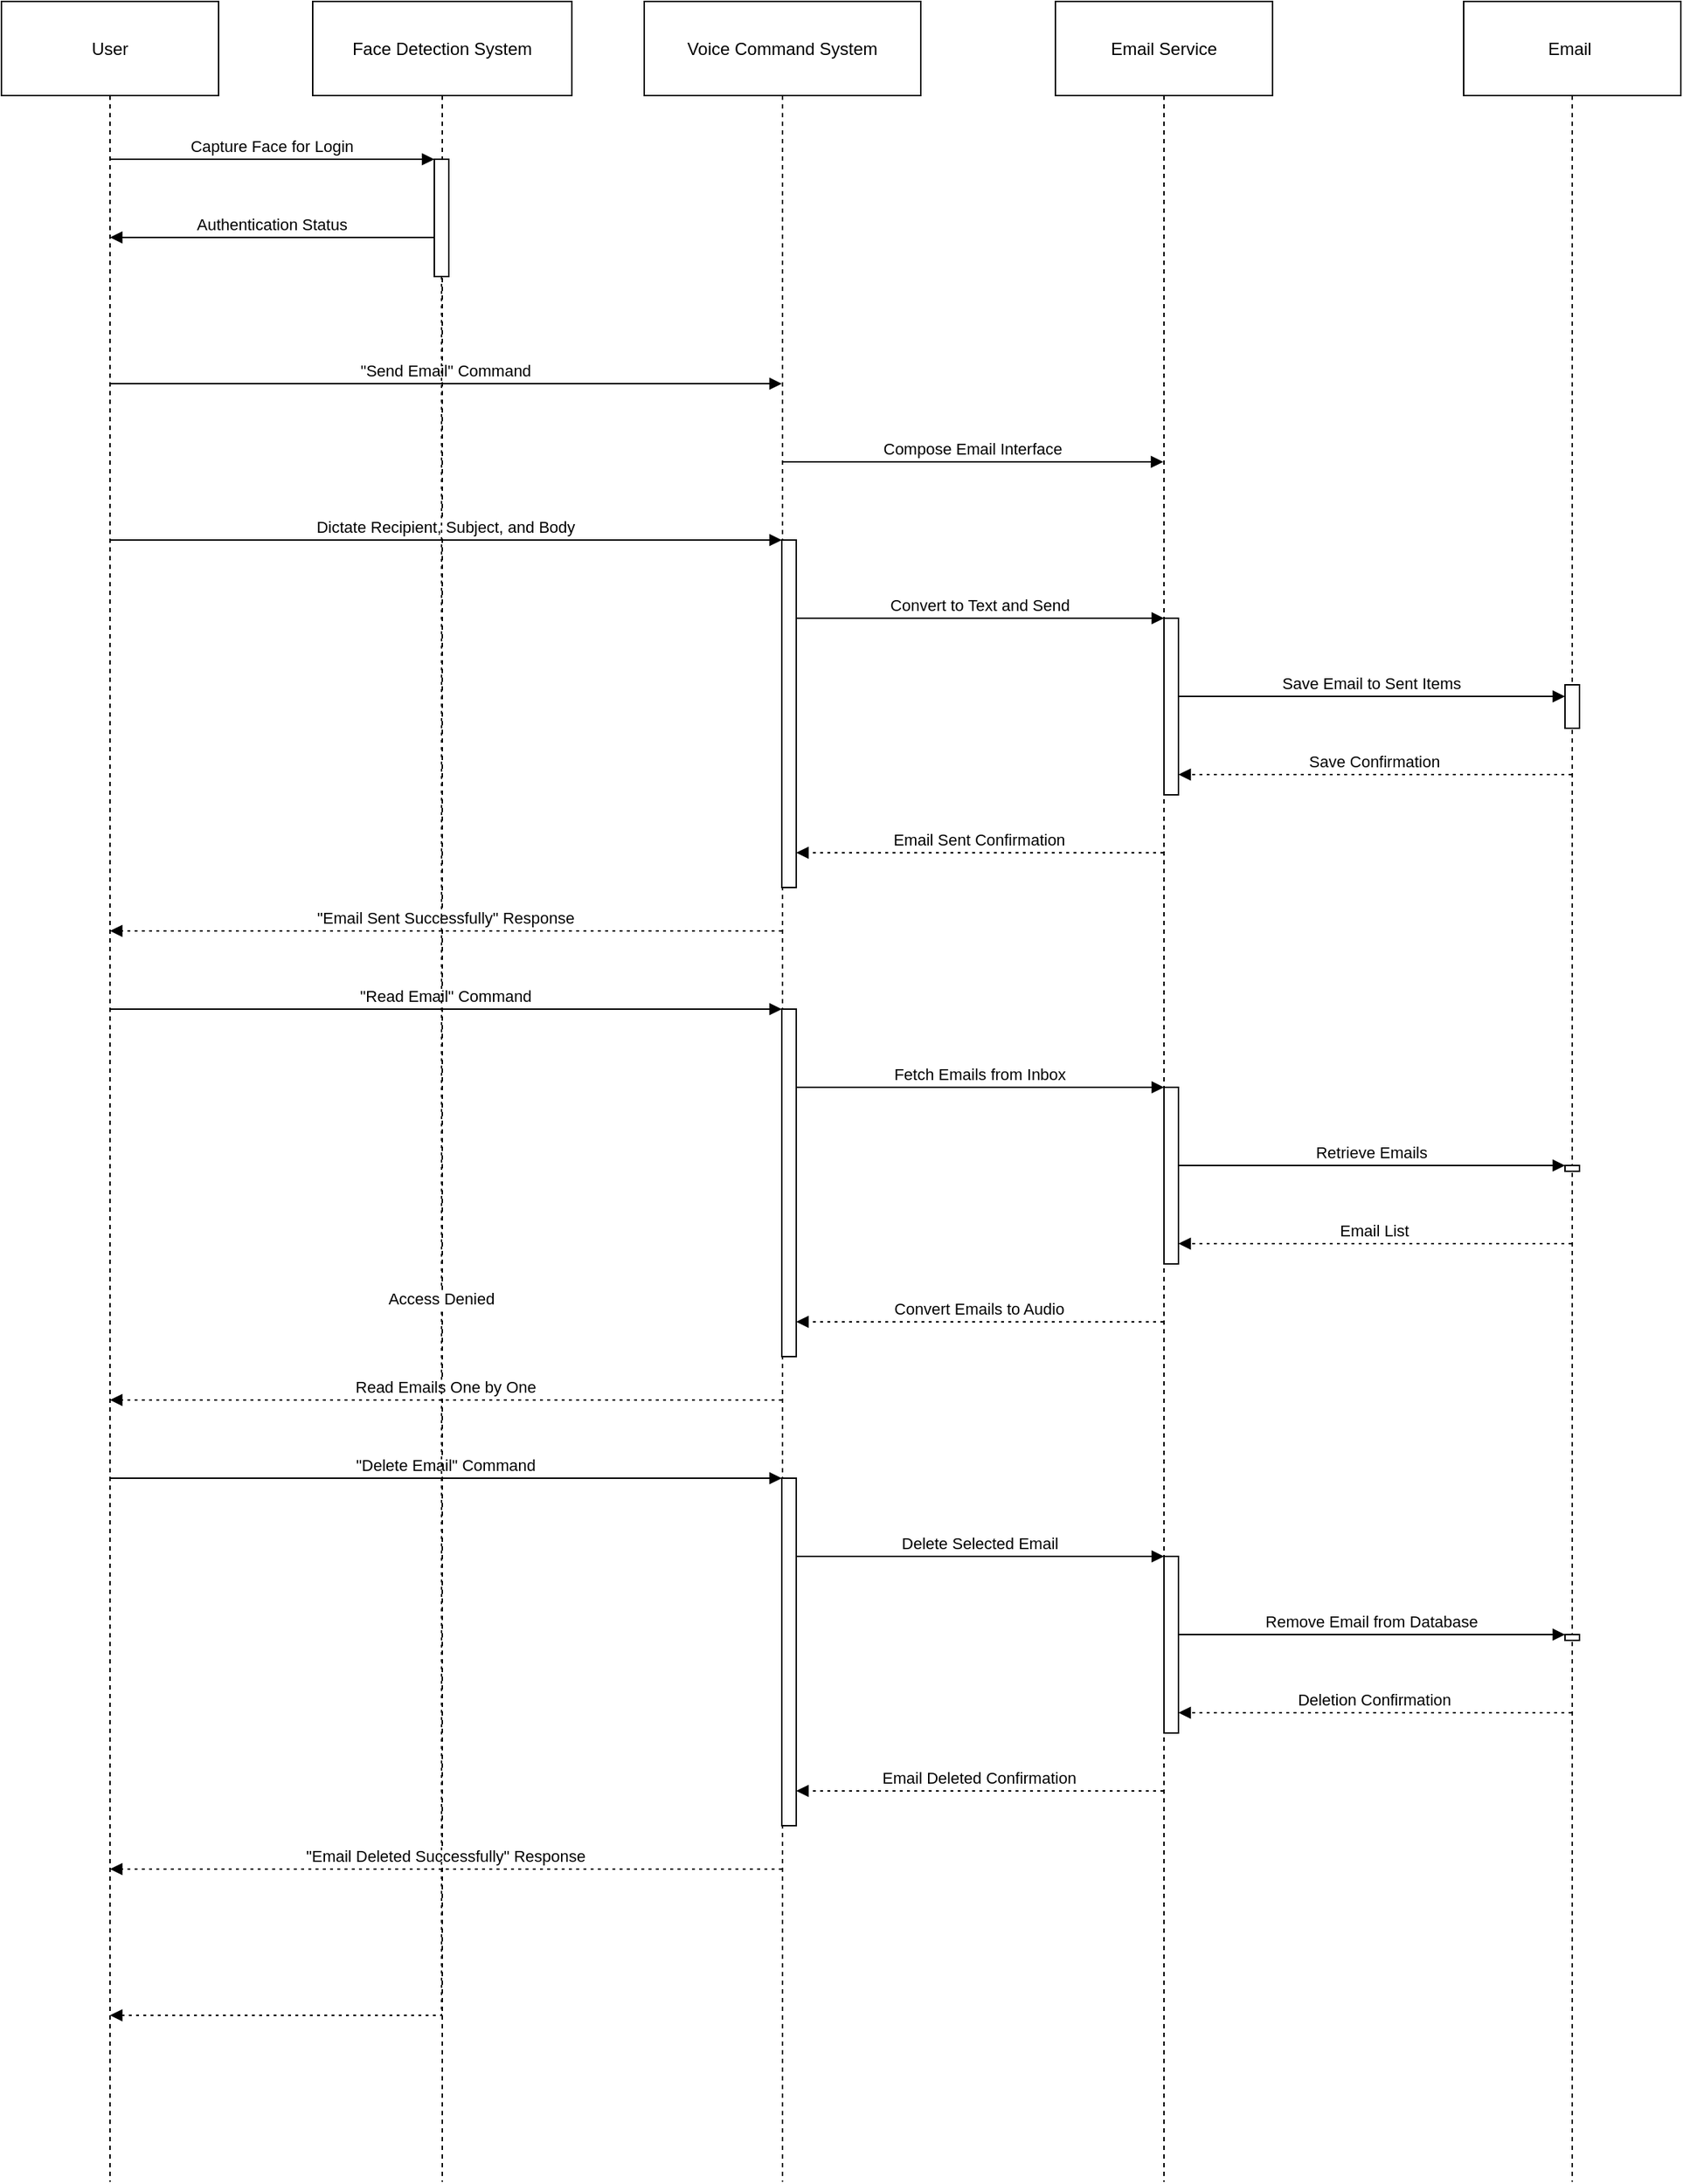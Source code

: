 <mxfile version="24.7.8">
  <diagram name="Page-1" id="AFqvmMe0y24gvua5o3V1">
    <mxGraphModel dx="1500" dy="887" grid="1" gridSize="10" guides="1" tooltips="1" connect="1" arrows="1" fold="1" page="1" pageScale="1" pageWidth="850" pageHeight="1100" math="0" shadow="0">
      <root>
        <mxCell id="0" />
        <mxCell id="1" parent="0" />
        <mxCell id="2buqlNg4vawOU_XVmmW0-31" value="User" style="shape=umlLifeline;perimeter=lifelinePerimeter;whiteSpace=wrap;container=1;dropTarget=0;collapsible=0;recursiveResize=0;outlineConnect=0;portConstraint=eastwest;newEdgeStyle={&quot;edgeStyle&quot;:&quot;elbowEdgeStyle&quot;,&quot;elbow&quot;:&quot;vertical&quot;,&quot;curved&quot;:0,&quot;rounded&quot;:0};size=65;" vertex="1" parent="1">
          <mxGeometry x="20" y="20" width="150" height="1506" as="geometry" />
        </mxCell>
        <mxCell id="2buqlNg4vawOU_XVmmW0-32" value="Face Detection System" style="shape=umlLifeline;perimeter=lifelinePerimeter;whiteSpace=wrap;container=1;dropTarget=0;collapsible=0;recursiveResize=0;outlineConnect=0;portConstraint=eastwest;newEdgeStyle={&quot;edgeStyle&quot;:&quot;elbowEdgeStyle&quot;,&quot;elbow&quot;:&quot;vertical&quot;,&quot;curved&quot;:0,&quot;rounded&quot;:0};size=65;" vertex="1" parent="1">
          <mxGeometry x="235" y="20" width="179" height="1506" as="geometry" />
        </mxCell>
        <mxCell id="2buqlNg4vawOU_XVmmW0-33" value="" style="points=[];perimeter=orthogonalPerimeter;outlineConnect=0;targetShapes=umlLifeline;portConstraint=eastwest;newEdgeStyle={&quot;edgeStyle&quot;:&quot;elbowEdgeStyle&quot;,&quot;elbow&quot;:&quot;vertical&quot;,&quot;curved&quot;:0,&quot;rounded&quot;:0}" vertex="1" parent="2buqlNg4vawOU_XVmmW0-32">
          <mxGeometry x="84" y="109" width="10" height="81" as="geometry" />
        </mxCell>
        <mxCell id="2buqlNg4vawOU_XVmmW0-34" value="Voice Command System" style="shape=umlLifeline;perimeter=lifelinePerimeter;whiteSpace=wrap;container=1;dropTarget=0;collapsible=0;recursiveResize=0;outlineConnect=0;portConstraint=eastwest;newEdgeStyle={&quot;edgeStyle&quot;:&quot;elbowEdgeStyle&quot;,&quot;elbow&quot;:&quot;vertical&quot;,&quot;curved&quot;:0,&quot;rounded&quot;:0};size=65;" vertex="1" parent="1">
          <mxGeometry x="464" y="20" width="191" height="1506" as="geometry" />
        </mxCell>
        <mxCell id="2buqlNg4vawOU_XVmmW0-35" value="" style="points=[];perimeter=orthogonalPerimeter;outlineConnect=0;targetShapes=umlLifeline;portConstraint=eastwest;newEdgeStyle={&quot;edgeStyle&quot;:&quot;elbowEdgeStyle&quot;,&quot;elbow&quot;:&quot;vertical&quot;,&quot;curved&quot;:0,&quot;rounded&quot;:0}" vertex="1" parent="2buqlNg4vawOU_XVmmW0-34">
          <mxGeometry x="95" y="372" width="10" height="240" as="geometry" />
        </mxCell>
        <mxCell id="2buqlNg4vawOU_XVmmW0-36" value="" style="points=[];perimeter=orthogonalPerimeter;outlineConnect=0;targetShapes=umlLifeline;portConstraint=eastwest;newEdgeStyle={&quot;edgeStyle&quot;:&quot;elbowEdgeStyle&quot;,&quot;elbow&quot;:&quot;vertical&quot;,&quot;curved&quot;:0,&quot;rounded&quot;:0}" vertex="1" parent="2buqlNg4vawOU_XVmmW0-34">
          <mxGeometry x="95" y="696" width="10" height="240" as="geometry" />
        </mxCell>
        <mxCell id="2buqlNg4vawOU_XVmmW0-37" value="" style="points=[];perimeter=orthogonalPerimeter;outlineConnect=0;targetShapes=umlLifeline;portConstraint=eastwest;newEdgeStyle={&quot;edgeStyle&quot;:&quot;elbowEdgeStyle&quot;,&quot;elbow&quot;:&quot;vertical&quot;,&quot;curved&quot;:0,&quot;rounded&quot;:0}" vertex="1" parent="2buqlNg4vawOU_XVmmW0-34">
          <mxGeometry x="95" y="1020" width="10" height="240" as="geometry" />
        </mxCell>
        <mxCell id="2buqlNg4vawOU_XVmmW0-38" value="Email Service" style="shape=umlLifeline;perimeter=lifelinePerimeter;whiteSpace=wrap;container=1;dropTarget=0;collapsible=0;recursiveResize=0;outlineConnect=0;portConstraint=eastwest;newEdgeStyle={&quot;edgeStyle&quot;:&quot;elbowEdgeStyle&quot;,&quot;elbow&quot;:&quot;vertical&quot;,&quot;curved&quot;:0,&quot;rounded&quot;:0};size=65;" vertex="1" parent="1">
          <mxGeometry x="748" y="20" width="150" height="1506" as="geometry" />
        </mxCell>
        <mxCell id="2buqlNg4vawOU_XVmmW0-39" value="" style="points=[];perimeter=orthogonalPerimeter;outlineConnect=0;targetShapes=umlLifeline;portConstraint=eastwest;newEdgeStyle={&quot;edgeStyle&quot;:&quot;elbowEdgeStyle&quot;,&quot;elbow&quot;:&quot;vertical&quot;,&quot;curved&quot;:0,&quot;rounded&quot;:0}" vertex="1" parent="2buqlNg4vawOU_XVmmW0-38">
          <mxGeometry x="75" y="426" width="10" height="122" as="geometry" />
        </mxCell>
        <mxCell id="2buqlNg4vawOU_XVmmW0-40" value="" style="points=[];perimeter=orthogonalPerimeter;outlineConnect=0;targetShapes=umlLifeline;portConstraint=eastwest;newEdgeStyle={&quot;edgeStyle&quot;:&quot;elbowEdgeStyle&quot;,&quot;elbow&quot;:&quot;vertical&quot;,&quot;curved&quot;:0,&quot;rounded&quot;:0}" vertex="1" parent="2buqlNg4vawOU_XVmmW0-38">
          <mxGeometry x="75" y="750" width="10" height="122" as="geometry" />
        </mxCell>
        <mxCell id="2buqlNg4vawOU_XVmmW0-41" value="" style="points=[];perimeter=orthogonalPerimeter;outlineConnect=0;targetShapes=umlLifeline;portConstraint=eastwest;newEdgeStyle={&quot;edgeStyle&quot;:&quot;elbowEdgeStyle&quot;,&quot;elbow&quot;:&quot;vertical&quot;,&quot;curved&quot;:0,&quot;rounded&quot;:0}" vertex="1" parent="2buqlNg4vawOU_XVmmW0-38">
          <mxGeometry x="75" y="1074" width="10" height="122" as="geometry" />
        </mxCell>
        <mxCell id="2buqlNg4vawOU_XVmmW0-42" value="Email " style="shape=umlLifeline;perimeter=lifelinePerimeter;whiteSpace=wrap;container=1;dropTarget=0;collapsible=0;recursiveResize=0;outlineConnect=0;portConstraint=eastwest;newEdgeStyle={&quot;edgeStyle&quot;:&quot;elbowEdgeStyle&quot;,&quot;elbow&quot;:&quot;vertical&quot;,&quot;curved&quot;:0,&quot;rounded&quot;:0};size=65;" vertex="1" parent="1">
          <mxGeometry x="1030" y="20" width="150" height="1506" as="geometry" />
        </mxCell>
        <mxCell id="2buqlNg4vawOU_XVmmW0-43" value="" style="points=[];perimeter=orthogonalPerimeter;outlineConnect=0;targetShapes=umlLifeline;portConstraint=eastwest;newEdgeStyle={&quot;edgeStyle&quot;:&quot;elbowEdgeStyle&quot;,&quot;elbow&quot;:&quot;vertical&quot;,&quot;curved&quot;:0,&quot;rounded&quot;:0}" vertex="1" parent="2buqlNg4vawOU_XVmmW0-42">
          <mxGeometry x="70" y="472" width="10" height="30" as="geometry" />
        </mxCell>
        <mxCell id="2buqlNg4vawOU_XVmmW0-44" value="" style="points=[];perimeter=orthogonalPerimeter;outlineConnect=0;targetShapes=umlLifeline;portConstraint=eastwest;newEdgeStyle={&quot;edgeStyle&quot;:&quot;elbowEdgeStyle&quot;,&quot;elbow&quot;:&quot;vertical&quot;,&quot;curved&quot;:0,&quot;rounded&quot;:0}" vertex="1" parent="2buqlNg4vawOU_XVmmW0-42">
          <mxGeometry x="70" y="804" width="10" height="4" as="geometry" />
        </mxCell>
        <mxCell id="2buqlNg4vawOU_XVmmW0-45" value="" style="points=[];perimeter=orthogonalPerimeter;outlineConnect=0;targetShapes=umlLifeline;portConstraint=eastwest;newEdgeStyle={&quot;edgeStyle&quot;:&quot;elbowEdgeStyle&quot;,&quot;elbow&quot;:&quot;vertical&quot;,&quot;curved&quot;:0,&quot;rounded&quot;:0}" vertex="1" parent="2buqlNg4vawOU_XVmmW0-42">
          <mxGeometry x="70" y="1128" width="10" height="4" as="geometry" />
        </mxCell>
        <mxCell id="2buqlNg4vawOU_XVmmW0-49" value="Capture Face for Login" style="verticalAlign=bottom;edgeStyle=elbowEdgeStyle;elbow=vertical;curved=0;rounded=0;endArrow=block;" edge="1" parent="1" source="2buqlNg4vawOU_XVmmW0-31" target="2buqlNg4vawOU_XVmmW0-33">
          <mxGeometry relative="1" as="geometry">
            <Array as="points">
              <mxPoint x="216" y="129" />
            </Array>
          </mxGeometry>
        </mxCell>
        <mxCell id="2buqlNg4vawOU_XVmmW0-50" value="Authentication Status" style="verticalAlign=bottom;edgeStyle=elbowEdgeStyle;elbow=vertical;curved=0;rounded=0;endArrow=block;" edge="1" parent="1" source="2buqlNg4vawOU_XVmmW0-33" target="2buqlNg4vawOU_XVmmW0-31">
          <mxGeometry relative="1" as="geometry">
            <Array as="points">
              <mxPoint x="221" y="183" />
            </Array>
          </mxGeometry>
        </mxCell>
        <mxCell id="2buqlNg4vawOU_XVmmW0-51" value="&quot;Send Email&quot; Command" style="verticalAlign=bottom;edgeStyle=elbowEdgeStyle;elbow=vertical;curved=0;rounded=0;endArrow=block;" edge="1" parent="1" source="2buqlNg4vawOU_XVmmW0-31" target="2buqlNg4vawOU_XVmmW0-34">
          <mxGeometry relative="1" as="geometry">
            <Array as="points">
              <mxPoint x="336" y="284" />
            </Array>
          </mxGeometry>
        </mxCell>
        <mxCell id="2buqlNg4vawOU_XVmmW0-52" value="Compose Email Interface" style="verticalAlign=bottom;edgeStyle=elbowEdgeStyle;elbow=vertical;curved=0;rounded=0;endArrow=block;" edge="1" parent="1" source="2buqlNg4vawOU_XVmmW0-34" target="2buqlNg4vawOU_XVmmW0-38">
          <mxGeometry relative="1" as="geometry">
            <Array as="points">
              <mxPoint x="700" y="338" />
            </Array>
          </mxGeometry>
        </mxCell>
        <mxCell id="2buqlNg4vawOU_XVmmW0-53" value="Dictate Recipient, Subject, and Body" style="verticalAlign=bottom;edgeStyle=elbowEdgeStyle;elbow=vertical;curved=0;rounded=0;endArrow=block;" edge="1" parent="1" source="2buqlNg4vawOU_XVmmW0-31" target="2buqlNg4vawOU_XVmmW0-35">
          <mxGeometry relative="1" as="geometry">
            <Array as="points">
              <mxPoint x="336" y="392" />
            </Array>
          </mxGeometry>
        </mxCell>
        <mxCell id="2buqlNg4vawOU_XVmmW0-54" value="Convert to Text and Send" style="verticalAlign=bottom;edgeStyle=elbowEdgeStyle;elbow=vertical;curved=0;rounded=0;endArrow=block;" edge="1" parent="1" source="2buqlNg4vawOU_XVmmW0-35" target="2buqlNg4vawOU_XVmmW0-39">
          <mxGeometry relative="1" as="geometry">
            <Array as="points">
              <mxPoint x="702" y="446" />
            </Array>
          </mxGeometry>
        </mxCell>
        <mxCell id="2buqlNg4vawOU_XVmmW0-55" value="Save Email to Sent Items" style="verticalAlign=bottom;edgeStyle=elbowEdgeStyle;elbow=vertical;curved=0;rounded=0;endArrow=block;" edge="1" parent="1" source="2buqlNg4vawOU_XVmmW0-39" target="2buqlNg4vawOU_XVmmW0-43">
          <mxGeometry relative="1" as="geometry">
            <Array as="points">
              <mxPoint x="973" y="500" />
            </Array>
          </mxGeometry>
        </mxCell>
        <mxCell id="2buqlNg4vawOU_XVmmW0-56" value="Save Confirmation" style="verticalAlign=bottom;edgeStyle=elbowEdgeStyle;elbow=vertical;curved=0;rounded=0;dashed=1;dashPattern=2 3;endArrow=block;" edge="1" parent="1" source="2buqlNg4vawOU_XVmmW0-42" target="2buqlNg4vawOU_XVmmW0-39">
          <mxGeometry relative="1" as="geometry">
            <Array as="points">
              <mxPoint x="976" y="554" />
            </Array>
          </mxGeometry>
        </mxCell>
        <mxCell id="2buqlNg4vawOU_XVmmW0-57" value="Email Sent Confirmation" style="verticalAlign=bottom;edgeStyle=elbowEdgeStyle;elbow=vertical;curved=0;rounded=0;dashed=1;dashPattern=2 3;endArrow=block;" edge="1" parent="1" source="2buqlNg4vawOU_XVmmW0-38" target="2buqlNg4vawOU_XVmmW0-35">
          <mxGeometry relative="1" as="geometry">
            <Array as="points">
              <mxPoint x="705" y="608" />
            </Array>
          </mxGeometry>
        </mxCell>
        <mxCell id="2buqlNg4vawOU_XVmmW0-58" value="&quot;Email Sent Successfully&quot; Response" style="verticalAlign=bottom;edgeStyle=elbowEdgeStyle;elbow=vertical;curved=0;rounded=0;dashed=1;dashPattern=2 3;endArrow=block;" edge="1" parent="1" source="2buqlNg4vawOU_XVmmW0-34" target="2buqlNg4vawOU_XVmmW0-31">
          <mxGeometry relative="1" as="geometry">
            <Array as="points">
              <mxPoint x="339" y="662" />
            </Array>
          </mxGeometry>
        </mxCell>
        <mxCell id="2buqlNg4vawOU_XVmmW0-59" value="&quot;Read Email&quot; Command" style="verticalAlign=bottom;edgeStyle=elbowEdgeStyle;elbow=vertical;curved=0;rounded=0;endArrow=block;" edge="1" parent="1" source="2buqlNg4vawOU_XVmmW0-31" target="2buqlNg4vawOU_XVmmW0-36">
          <mxGeometry relative="1" as="geometry">
            <Array as="points">
              <mxPoint x="336" y="716" />
            </Array>
          </mxGeometry>
        </mxCell>
        <mxCell id="2buqlNg4vawOU_XVmmW0-60" value="Fetch Emails from Inbox" style="verticalAlign=bottom;edgeStyle=elbowEdgeStyle;elbow=vertical;curved=0;rounded=0;endArrow=block;" edge="1" parent="1" source="2buqlNg4vawOU_XVmmW0-36" target="2buqlNg4vawOU_XVmmW0-40">
          <mxGeometry relative="1" as="geometry">
            <Array as="points">
              <mxPoint x="702" y="770" />
            </Array>
          </mxGeometry>
        </mxCell>
        <mxCell id="2buqlNg4vawOU_XVmmW0-61" value="Retrieve Emails" style="verticalAlign=bottom;edgeStyle=elbowEdgeStyle;elbow=vertical;curved=0;rounded=0;endArrow=block;" edge="1" parent="1" source="2buqlNg4vawOU_XVmmW0-40" target="2buqlNg4vawOU_XVmmW0-44">
          <mxGeometry relative="1" as="geometry">
            <Array as="points">
              <mxPoint x="973" y="824" />
            </Array>
          </mxGeometry>
        </mxCell>
        <mxCell id="2buqlNg4vawOU_XVmmW0-62" value="Email List" style="verticalAlign=bottom;edgeStyle=elbowEdgeStyle;elbow=vertical;curved=0;rounded=0;dashed=1;dashPattern=2 3;endArrow=block;" edge="1" parent="1" source="2buqlNg4vawOU_XVmmW0-42" target="2buqlNg4vawOU_XVmmW0-40">
          <mxGeometry relative="1" as="geometry">
            <Array as="points">
              <mxPoint x="976" y="878" />
            </Array>
          </mxGeometry>
        </mxCell>
        <mxCell id="2buqlNg4vawOU_XVmmW0-63" value="Convert Emails to Audio" style="verticalAlign=bottom;edgeStyle=elbowEdgeStyle;elbow=vertical;curved=0;rounded=0;dashed=1;dashPattern=2 3;endArrow=block;" edge="1" parent="1" source="2buqlNg4vawOU_XVmmW0-38" target="2buqlNg4vawOU_XVmmW0-36">
          <mxGeometry relative="1" as="geometry">
            <Array as="points">
              <mxPoint x="705" y="932" />
            </Array>
          </mxGeometry>
        </mxCell>
        <mxCell id="2buqlNg4vawOU_XVmmW0-64" value="Read Emails One by One" style="verticalAlign=bottom;edgeStyle=elbowEdgeStyle;elbow=vertical;curved=0;rounded=0;dashed=1;dashPattern=2 3;endArrow=block;" edge="1" parent="1" source="2buqlNg4vawOU_XVmmW0-34" target="2buqlNg4vawOU_XVmmW0-31">
          <mxGeometry relative="1" as="geometry">
            <Array as="points">
              <mxPoint x="339" y="986" />
            </Array>
          </mxGeometry>
        </mxCell>
        <mxCell id="2buqlNg4vawOU_XVmmW0-65" value="&quot;Delete Email&quot; Command" style="verticalAlign=bottom;edgeStyle=elbowEdgeStyle;elbow=vertical;curved=0;rounded=0;endArrow=block;" edge="1" parent="1" source="2buqlNg4vawOU_XVmmW0-31" target="2buqlNg4vawOU_XVmmW0-37">
          <mxGeometry relative="1" as="geometry">
            <Array as="points">
              <mxPoint x="336" y="1040" />
            </Array>
          </mxGeometry>
        </mxCell>
        <mxCell id="2buqlNg4vawOU_XVmmW0-66" value="Delete Selected Email" style="verticalAlign=bottom;edgeStyle=elbowEdgeStyle;elbow=vertical;curved=0;rounded=0;endArrow=block;" edge="1" parent="1" source="2buqlNg4vawOU_XVmmW0-37" target="2buqlNg4vawOU_XVmmW0-41">
          <mxGeometry relative="1" as="geometry">
            <Array as="points">
              <mxPoint x="702" y="1094" />
            </Array>
          </mxGeometry>
        </mxCell>
        <mxCell id="2buqlNg4vawOU_XVmmW0-67" value="Remove Email from Database" style="verticalAlign=bottom;edgeStyle=elbowEdgeStyle;elbow=vertical;curved=0;rounded=0;endArrow=block;" edge="1" parent="1" source="2buqlNg4vawOU_XVmmW0-41" target="2buqlNg4vawOU_XVmmW0-45">
          <mxGeometry relative="1" as="geometry">
            <Array as="points">
              <mxPoint x="973" y="1148" />
            </Array>
          </mxGeometry>
        </mxCell>
        <mxCell id="2buqlNg4vawOU_XVmmW0-68" value="Deletion Confirmation" style="verticalAlign=bottom;edgeStyle=elbowEdgeStyle;elbow=vertical;curved=0;rounded=0;dashed=1;dashPattern=2 3;endArrow=block;" edge="1" parent="1" source="2buqlNg4vawOU_XVmmW0-42" target="2buqlNg4vawOU_XVmmW0-41">
          <mxGeometry relative="1" as="geometry">
            <Array as="points">
              <mxPoint x="976" y="1202" />
            </Array>
          </mxGeometry>
        </mxCell>
        <mxCell id="2buqlNg4vawOU_XVmmW0-69" value="Email Deleted Confirmation" style="verticalAlign=bottom;edgeStyle=elbowEdgeStyle;elbow=vertical;curved=0;rounded=0;dashed=1;dashPattern=2 3;endArrow=block;" edge="1" parent="1" source="2buqlNg4vawOU_XVmmW0-38" target="2buqlNg4vawOU_XVmmW0-37">
          <mxGeometry relative="1" as="geometry">
            <Array as="points">
              <mxPoint x="705" y="1256" />
            </Array>
          </mxGeometry>
        </mxCell>
        <mxCell id="2buqlNg4vawOU_XVmmW0-70" value="&quot;Email Deleted Successfully&quot; Response" style="verticalAlign=bottom;edgeStyle=elbowEdgeStyle;elbow=vertical;curved=0;rounded=0;dashed=1;dashPattern=2 3;endArrow=block;" edge="1" parent="1" source="2buqlNg4vawOU_XVmmW0-34" target="2buqlNg4vawOU_XVmmW0-31">
          <mxGeometry relative="1" as="geometry">
            <Array as="points">
              <mxPoint x="339" y="1310" />
            </Array>
          </mxGeometry>
        </mxCell>
        <mxCell id="2buqlNg4vawOU_XVmmW0-71" value="Access Denied" style="verticalAlign=bottom;edgeStyle=elbowEdgeStyle;elbow=vertical;curved=0;rounded=0;dashed=1;dashPattern=2 3;endArrow=block;" edge="1" parent="1" source="2buqlNg4vawOU_XVmmW0-33" target="2buqlNg4vawOU_XVmmW0-31">
          <mxGeometry relative="1" as="geometry">
            <Array as="points">
              <mxPoint x="221" y="1411" />
            </Array>
          </mxGeometry>
        </mxCell>
      </root>
    </mxGraphModel>
  </diagram>
</mxfile>
